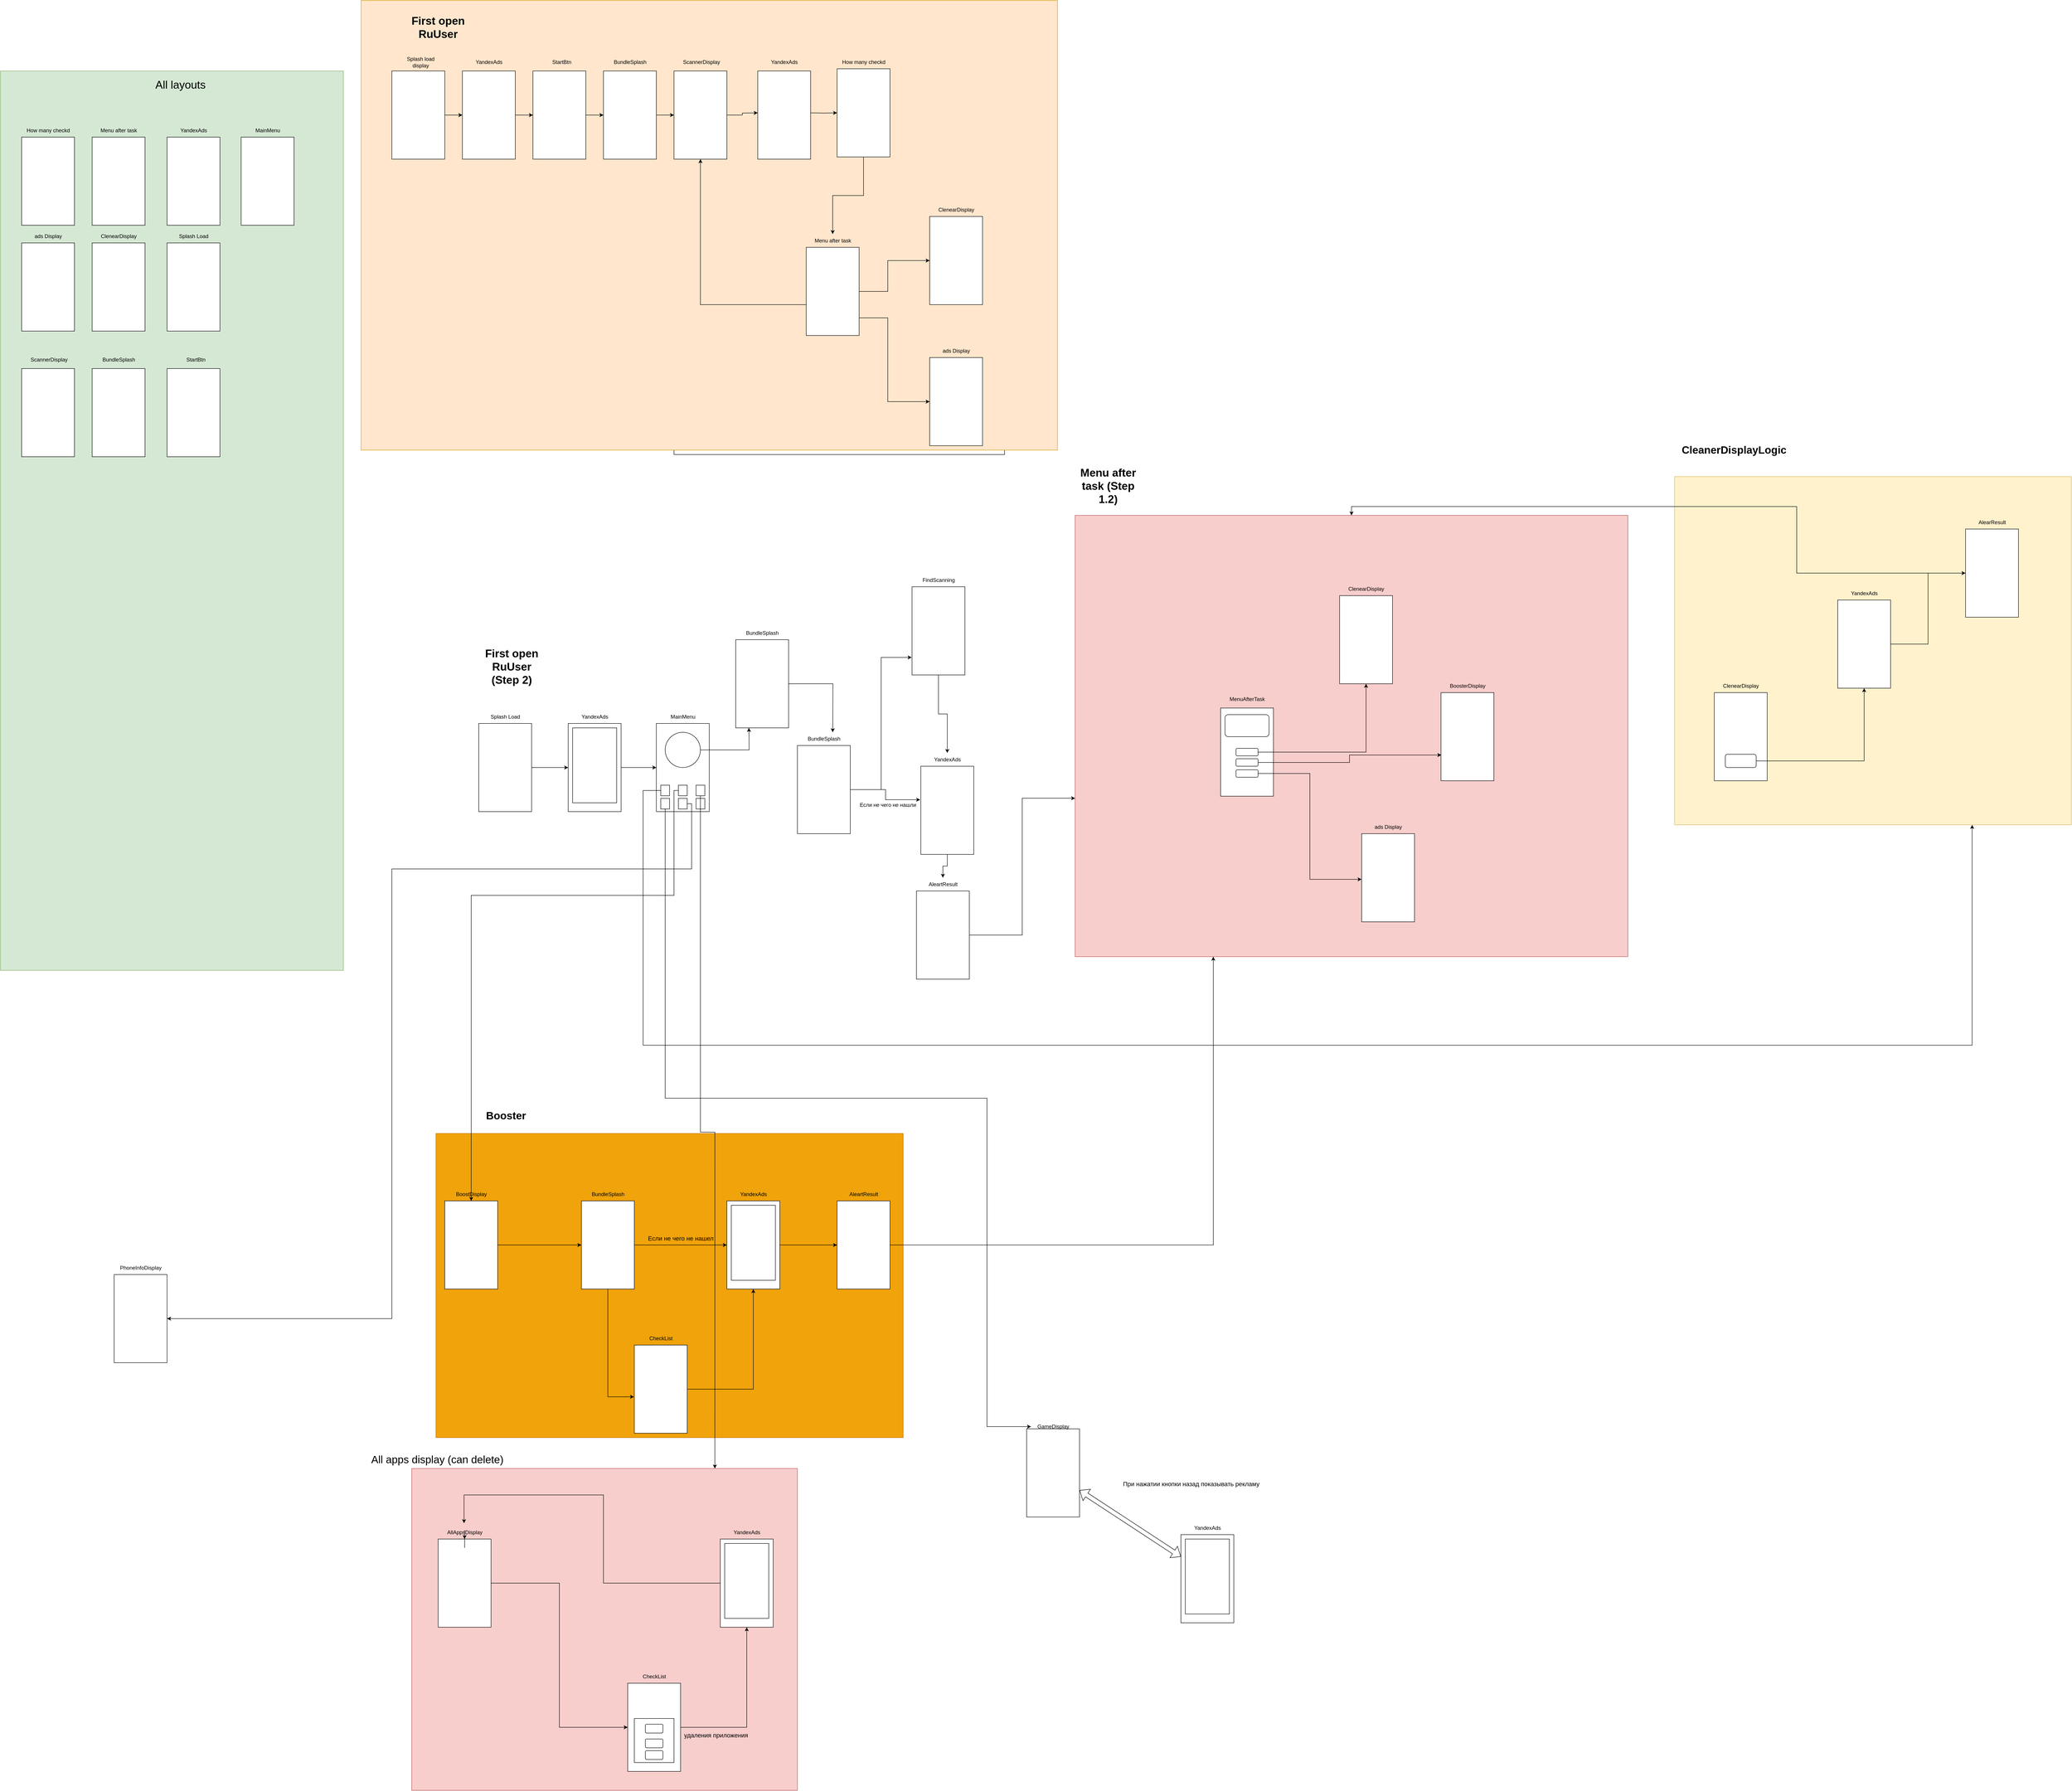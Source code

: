 <mxfile version="20.8.23" type="github">
  <diagram name="Страница 1" id="ppvrTBi7nB31yAV7Xdsy">
    <mxGraphModel dx="5567" dy="6350" grid="1" gridSize="10" guides="1" tooltips="1" connect="1" arrows="1" fold="1" page="1" pageScale="1" pageWidth="827" pageHeight="1169" math="0" shadow="0">
      <root>
        <mxCell id="0" />
        <mxCell id="1" parent="0" />
        <mxCell id="44PgrtZbHE7eXeQa4HWt-202" value="" style="rounded=0;whiteSpace=wrap;html=1;fontSize=14;fillColor=#f0a30a;fontColor=#000000;strokeColor=#BD7000;" vertex="1" parent="1">
          <mxGeometry x="180" y="2570" width="1060" height="690" as="geometry" />
        </mxCell>
        <mxCell id="44PgrtZbHE7eXeQa4HWt-184" value="" style="rounded=0;whiteSpace=wrap;html=1;fontSize=14;fillColor=#f8cecc;strokeColor=#b85450;" vertex="1" parent="1">
          <mxGeometry x="125" y="3330" width="875" height="730" as="geometry" />
        </mxCell>
        <mxCell id="44PgrtZbHE7eXeQa4HWt-114" value="" style="rounded=0;whiteSpace=wrap;html=1;fillColor=#fff2cc;strokeColor=#d6b656;" vertex="1" parent="1">
          <mxGeometry x="2990" y="1080" width="900" height="790" as="geometry" />
        </mxCell>
        <mxCell id="44PgrtZbHE7eXeQa4HWt-50" value="" style="rounded=0;whiteSpace=wrap;html=1;" vertex="1" parent="1">
          <mxGeometry x="720" y="60" width="750" height="970" as="geometry" />
        </mxCell>
        <mxCell id="3ObILZdkVydpHkh8qObJ-109" value="" style="rounded=0;whiteSpace=wrap;html=1;fontSize=25;fillColor=#d5e8d4;strokeColor=#82b366;" parent="1" vertex="1">
          <mxGeometry x="-808" y="160" width="778" height="2040" as="geometry" />
        </mxCell>
        <mxCell id="3ObILZdkVydpHkh8qObJ-108" value="" style="rounded=0;whiteSpace=wrap;html=1;fontSize=25;fillColor=#ffe6cc;strokeColor=#d79b00;" parent="1" vertex="1">
          <mxGeometry x="10" width="1580" height="1020" as="geometry" />
        </mxCell>
        <mxCell id="3ObILZdkVydpHkh8qObJ-1" value="&lt;b&gt;&lt;font style=&quot;font-size: 25px;&quot;&gt;First open RuUser&lt;br&gt;&lt;/font&gt;&lt;/b&gt;" style="text;html=1;strokeColor=none;fillColor=none;align=center;verticalAlign=middle;whiteSpace=wrap;rounded=0;" parent="1" vertex="1">
          <mxGeometry x="110" y="30" width="150" height="60" as="geometry" />
        </mxCell>
        <mxCell id="3ObILZdkVydpHkh8qObJ-29" style="edgeStyle=orthogonalEdgeStyle;rounded=0;orthogonalLoop=1;jettySize=auto;html=1;entryX=0;entryY=0.5;entryDx=0;entryDy=0;" parent="1" source="3ObILZdkVydpHkh8qObJ-5" target="3ObILZdkVydpHkh8qObJ-6" edge="1">
          <mxGeometry relative="1" as="geometry" />
        </mxCell>
        <mxCell id="3ObILZdkVydpHkh8qObJ-5" value="" style="rounded=0;whiteSpace=wrap;html=1;" parent="1" vertex="1">
          <mxGeometry x="80" y="160" width="120" height="200" as="geometry" />
        </mxCell>
        <mxCell id="3ObILZdkVydpHkh8qObJ-30" style="edgeStyle=orthogonalEdgeStyle;rounded=0;orthogonalLoop=1;jettySize=auto;html=1;entryX=0;entryY=0.5;entryDx=0;entryDy=0;" parent="1" source="3ObILZdkVydpHkh8qObJ-6" target="3ObILZdkVydpHkh8qObJ-7" edge="1">
          <mxGeometry relative="1" as="geometry" />
        </mxCell>
        <mxCell id="3ObILZdkVydpHkh8qObJ-31" style="edgeStyle=orthogonalEdgeStyle;rounded=0;orthogonalLoop=1;jettySize=auto;html=1;entryX=0;entryY=0.5;entryDx=0;entryDy=0;" parent="1" source="3ObILZdkVydpHkh8qObJ-7" target="3ObILZdkVydpHkh8qObJ-8" edge="1">
          <mxGeometry relative="1" as="geometry" />
        </mxCell>
        <mxCell id="3ObILZdkVydpHkh8qObJ-32" style="edgeStyle=orthogonalEdgeStyle;rounded=0;orthogonalLoop=1;jettySize=auto;html=1;entryX=0;entryY=0.5;entryDx=0;entryDy=0;" parent="1" source="3ObILZdkVydpHkh8qObJ-8" target="3ObILZdkVydpHkh8qObJ-9" edge="1">
          <mxGeometry relative="1" as="geometry" />
        </mxCell>
        <mxCell id="3ObILZdkVydpHkh8qObJ-48" style="edgeStyle=orthogonalEdgeStyle;rounded=0;orthogonalLoop=1;jettySize=auto;html=1;entryX=0;entryY=0.5;entryDx=0;entryDy=0;" parent="1" source="3ObILZdkVydpHkh8qObJ-9" edge="1">
          <mxGeometry relative="1" as="geometry">
            <mxPoint x="910.0" y="255" as="targetPoint" />
          </mxGeometry>
        </mxCell>
        <mxCell id="3ObILZdkVydpHkh8qObJ-13" value="&lt;div&gt;Splash load&lt;/div&gt;&lt;div&gt;display&lt;br&gt;&lt;/div&gt;" style="text;html=1;align=center;verticalAlign=middle;resizable=0;points=[];autosize=1;strokeColor=none;fillColor=none;" parent="1" vertex="1">
          <mxGeometry x="100" y="120" width="90" height="40" as="geometry" />
        </mxCell>
        <mxCell id="3ObILZdkVydpHkh8qObJ-38" style="edgeStyle=orthogonalEdgeStyle;rounded=0;orthogonalLoop=1;jettySize=auto;html=1;" parent="1" source="3ObILZdkVydpHkh8qObJ-18" target="3ObILZdkVydpHkh8qObJ-21" edge="1">
          <mxGeometry relative="1" as="geometry">
            <mxPoint x="1060" y="360" as="targetPoint" />
          </mxGeometry>
        </mxCell>
        <mxCell id="3ObILZdkVydpHkh8qObJ-44" style="edgeStyle=orthogonalEdgeStyle;rounded=0;orthogonalLoop=1;jettySize=auto;html=1;entryX=0;entryY=0.5;entryDx=0;entryDy=0;" parent="1" source="3ObILZdkVydpHkh8qObJ-22" target="3ObILZdkVydpHkh8qObJ-25" edge="1">
          <mxGeometry relative="1" as="geometry" />
        </mxCell>
        <mxCell id="3ObILZdkVydpHkh8qObJ-22" value="" style="rounded=1;whiteSpace=wrap;html=1;arcSize=22;" parent="1" vertex="1">
          <mxGeometry x="1050" y="650" width="60" height="20" as="geometry" />
        </mxCell>
        <mxCell id="3ObILZdkVydpHkh8qObJ-43" style="edgeStyle=orthogonalEdgeStyle;rounded=0;orthogonalLoop=1;jettySize=auto;html=1;entryX=0.5;entryY=1;entryDx=0;entryDy=0;" parent="1" source="3ObILZdkVydpHkh8qObJ-23" target="3ObILZdkVydpHkh8qObJ-9" edge="1">
          <mxGeometry relative="1" as="geometry">
            <mxPoint x="750.0" y="530" as="targetPoint" />
          </mxGeometry>
        </mxCell>
        <mxCell id="3ObILZdkVydpHkh8qObJ-23" value="" style="rounded=1;whiteSpace=wrap;html=1;arcSize=22;" parent="1" vertex="1">
          <mxGeometry x="1050" y="680" width="60" height="20" as="geometry" />
        </mxCell>
        <mxCell id="3ObILZdkVydpHkh8qObJ-41" style="edgeStyle=orthogonalEdgeStyle;rounded=0;orthogonalLoop=1;jettySize=auto;html=1;entryX=0;entryY=0.5;entryDx=0;entryDy=0;" parent="1" source="3ObILZdkVydpHkh8qObJ-24" target="3ObILZdkVydpHkh8qObJ-27" edge="1">
          <mxGeometry relative="1" as="geometry" />
        </mxCell>
        <mxCell id="3ObILZdkVydpHkh8qObJ-24" value="" style="rounded=1;whiteSpace=wrap;html=1;arcSize=22;" parent="1" vertex="1">
          <mxGeometry x="1050" y="710" width="60" height="20" as="geometry" />
        </mxCell>
        <mxCell id="3ObILZdkVydpHkh8qObJ-45" value="" style="group" parent="1" vertex="1" connectable="0">
          <mxGeometry x="1090" y="125" width="120" height="230" as="geometry" />
        </mxCell>
        <mxCell id="3ObILZdkVydpHkh8qObJ-18" value="" style="rounded=0;whiteSpace=wrap;html=1;" parent="3ObILZdkVydpHkh8qObJ-45" vertex="1">
          <mxGeometry y="30" width="120" height="200" as="geometry" />
        </mxCell>
        <mxCell id="3ObILZdkVydpHkh8qObJ-19" value="How many checkd" style="text;html=1;align=center;verticalAlign=middle;resizable=0;points=[];autosize=1;strokeColor=none;fillColor=none;" parent="3ObILZdkVydpHkh8qObJ-45" vertex="1">
          <mxGeometry width="120" height="30" as="geometry" />
        </mxCell>
        <mxCell id="3ObILZdkVydpHkh8qObJ-49" style="edgeStyle=orthogonalEdgeStyle;rounded=0;orthogonalLoop=1;jettySize=auto;html=1;entryX=0;entryY=0.5;entryDx=0;entryDy=0;" parent="1" target="3ObILZdkVydpHkh8qObJ-18" edge="1">
          <mxGeometry relative="1" as="geometry">
            <mxPoint x="1030.0" y="255" as="sourcePoint" />
          </mxGeometry>
        </mxCell>
        <mxCell id="3ObILZdkVydpHkh8qObJ-50" value="&lt;b&gt;&lt;font style=&quot;font-size: 25px;&quot;&gt;First open RuUser (Step 2)&lt;br&gt;&lt;/font&gt;&lt;/b&gt;" style="text;html=1;strokeColor=none;fillColor=none;align=center;verticalAlign=middle;whiteSpace=wrap;rounded=0;" parent="1" vertex="1">
          <mxGeometry x="277" y="1480" width="150" height="60" as="geometry" />
        </mxCell>
        <mxCell id="3ObILZdkVydpHkh8qObJ-55" value="" style="group" parent="1" vertex="1" connectable="0">
          <mxGeometry x="1300" y="780" width="120" height="230" as="geometry" />
        </mxCell>
        <mxCell id="3ObILZdkVydpHkh8qObJ-27" value="" style="rounded=0;whiteSpace=wrap;html=1;" parent="3ObILZdkVydpHkh8qObJ-55" vertex="1">
          <mxGeometry y="30" width="120" height="200" as="geometry" />
        </mxCell>
        <mxCell id="3ObILZdkVydpHkh8qObJ-28" value="ads Display" style="text;html=1;align=center;verticalAlign=middle;resizable=0;points=[];autosize=1;strokeColor=none;fillColor=none;" parent="3ObILZdkVydpHkh8qObJ-55" vertex="1">
          <mxGeometry x="15" width="90" height="30" as="geometry" />
        </mxCell>
        <mxCell id="3ObILZdkVydpHkh8qObJ-56" value="" style="group" parent="1" vertex="1" connectable="0">
          <mxGeometry x="277" y="1610" width="120" height="230" as="geometry" />
        </mxCell>
        <mxCell id="3ObILZdkVydpHkh8qObJ-57" value="" style="rounded=0;whiteSpace=wrap;html=1;" parent="3ObILZdkVydpHkh8qObJ-56" vertex="1">
          <mxGeometry y="30" width="120" height="200" as="geometry" />
        </mxCell>
        <mxCell id="3ObILZdkVydpHkh8qObJ-58" value="Splash Load" style="text;html=1;align=center;verticalAlign=middle;resizable=0;points=[];autosize=1;strokeColor=none;fillColor=none;" parent="3ObILZdkVydpHkh8qObJ-56" vertex="1">
          <mxGeometry x="15" width="90" height="30" as="geometry" />
        </mxCell>
        <mxCell id="3ObILZdkVydpHkh8qObJ-61" value="" style="group" parent="1" vertex="1" connectable="0">
          <mxGeometry x="480" y="1610" width="120" height="230" as="geometry" />
        </mxCell>
        <mxCell id="3ObILZdkVydpHkh8qObJ-62" value="" style="rounded=0;whiteSpace=wrap;html=1;" parent="3ObILZdkVydpHkh8qObJ-61" vertex="1">
          <mxGeometry y="30" width="120" height="200" as="geometry" />
        </mxCell>
        <mxCell id="3ObILZdkVydpHkh8qObJ-63" value="YandexAds" style="text;html=1;align=center;verticalAlign=middle;resizable=0;points=[];autosize=1;strokeColor=none;fillColor=none;" parent="3ObILZdkVydpHkh8qObJ-61" vertex="1">
          <mxGeometry x="20" width="80" height="30" as="geometry" />
        </mxCell>
        <mxCell id="44PgrtZbHE7eXeQa4HWt-20" value="" style="rounded=0;whiteSpace=wrap;html=1;" vertex="1" parent="3ObILZdkVydpHkh8qObJ-61">
          <mxGeometry x="10" y="40" width="100" height="170" as="geometry" />
        </mxCell>
        <mxCell id="3ObILZdkVydpHkh8qObJ-66" value="" style="group" parent="1" vertex="1" connectable="0">
          <mxGeometry x="-430" y="520" width="120" height="230" as="geometry" />
        </mxCell>
        <mxCell id="3ObILZdkVydpHkh8qObJ-67" value="" style="rounded=0;whiteSpace=wrap;html=1;" parent="3ObILZdkVydpHkh8qObJ-66" vertex="1">
          <mxGeometry y="30" width="120" height="200" as="geometry" />
        </mxCell>
        <mxCell id="3ObILZdkVydpHkh8qObJ-68" value="Splash Load" style="text;html=1;align=center;verticalAlign=middle;resizable=0;points=[];autosize=1;strokeColor=none;fillColor=none;" parent="3ObILZdkVydpHkh8qObJ-66" vertex="1">
          <mxGeometry x="15" width="90" height="30" as="geometry" />
        </mxCell>
        <mxCell id="3ObILZdkVydpHkh8qObJ-69" value="" style="group" parent="1" vertex="1" connectable="0">
          <mxGeometry x="-430" y="280" width="120" height="230" as="geometry" />
        </mxCell>
        <mxCell id="3ObILZdkVydpHkh8qObJ-70" value="" style="rounded=0;whiteSpace=wrap;html=1;" parent="3ObILZdkVydpHkh8qObJ-69" vertex="1">
          <mxGeometry y="30" width="120" height="200" as="geometry" />
        </mxCell>
        <mxCell id="3ObILZdkVydpHkh8qObJ-71" value="YandexAds" style="text;html=1;align=center;verticalAlign=middle;resizable=0;points=[];autosize=1;strokeColor=none;fillColor=none;" parent="3ObILZdkVydpHkh8qObJ-69" vertex="1">
          <mxGeometry x="20" width="80" height="30" as="geometry" />
        </mxCell>
        <mxCell id="3ObILZdkVydpHkh8qObJ-73" value="" style="group" parent="1" vertex="1" connectable="0">
          <mxGeometry x="400" y="125" width="120" height="235" as="geometry" />
        </mxCell>
        <mxCell id="3ObILZdkVydpHkh8qObJ-7" value="" style="rounded=0;whiteSpace=wrap;html=1;" parent="3ObILZdkVydpHkh8qObJ-73" vertex="1">
          <mxGeometry y="35" width="120" height="200" as="geometry" />
        </mxCell>
        <mxCell id="3ObILZdkVydpHkh8qObJ-15" value="StartBtn" style="text;html=1;align=center;verticalAlign=middle;resizable=0;points=[];autosize=1;strokeColor=none;fillColor=none;" parent="3ObILZdkVydpHkh8qObJ-73" vertex="1">
          <mxGeometry x="30" width="70" height="30" as="geometry" />
        </mxCell>
        <mxCell id="3ObILZdkVydpHkh8qObJ-74" value="" style="group" parent="1" vertex="1" connectable="0">
          <mxGeometry x="-430" y="800" width="120" height="235" as="geometry" />
        </mxCell>
        <mxCell id="3ObILZdkVydpHkh8qObJ-75" value="" style="rounded=0;whiteSpace=wrap;html=1;" parent="3ObILZdkVydpHkh8qObJ-74" vertex="1">
          <mxGeometry y="35" width="120" height="200" as="geometry" />
        </mxCell>
        <mxCell id="3ObILZdkVydpHkh8qObJ-76" value="StartBtn" style="text;html=1;align=center;verticalAlign=middle;resizable=0;points=[];autosize=1;strokeColor=none;fillColor=none;" parent="3ObILZdkVydpHkh8qObJ-74" vertex="1">
          <mxGeometry x="30" width="70" height="30" as="geometry" />
        </mxCell>
        <mxCell id="3ObILZdkVydpHkh8qObJ-77" value="" style="group" parent="1" vertex="1" connectable="0">
          <mxGeometry x="560" y="125" width="120" height="235" as="geometry" />
        </mxCell>
        <mxCell id="3ObILZdkVydpHkh8qObJ-8" value="" style="rounded=0;whiteSpace=wrap;html=1;" parent="3ObILZdkVydpHkh8qObJ-77" vertex="1">
          <mxGeometry y="35" width="120" height="200" as="geometry" />
        </mxCell>
        <mxCell id="3ObILZdkVydpHkh8qObJ-16" value="BundleSplash" style="text;html=1;align=center;verticalAlign=middle;resizable=0;points=[];autosize=1;strokeColor=none;fillColor=none;" parent="3ObILZdkVydpHkh8qObJ-77" vertex="1">
          <mxGeometry x="10" width="100" height="30" as="geometry" />
        </mxCell>
        <mxCell id="3ObILZdkVydpHkh8qObJ-78" value="" style="group" parent="1" vertex="1" connectable="0">
          <mxGeometry x="-600" y="800" width="120" height="235" as="geometry" />
        </mxCell>
        <mxCell id="3ObILZdkVydpHkh8qObJ-79" value="" style="rounded=0;whiteSpace=wrap;html=1;" parent="3ObILZdkVydpHkh8qObJ-78" vertex="1">
          <mxGeometry y="35" width="120" height="200" as="geometry" />
        </mxCell>
        <mxCell id="3ObILZdkVydpHkh8qObJ-80" value="BundleSplash" style="text;html=1;align=center;verticalAlign=middle;resizable=0;points=[];autosize=1;strokeColor=none;fillColor=none;" parent="3ObILZdkVydpHkh8qObJ-78" vertex="1">
          <mxGeometry x="10" width="100" height="30" as="geometry" />
        </mxCell>
        <mxCell id="3ObILZdkVydpHkh8qObJ-81" value="" style="group" parent="1" vertex="1" connectable="0">
          <mxGeometry x="720" y="125" width="120" height="235" as="geometry" />
        </mxCell>
        <mxCell id="3ObILZdkVydpHkh8qObJ-9" value="" style="rounded=0;whiteSpace=wrap;html=1;" parent="3ObILZdkVydpHkh8qObJ-81" vertex="1">
          <mxGeometry y="35" width="120" height="200" as="geometry" />
        </mxCell>
        <mxCell id="3ObILZdkVydpHkh8qObJ-17" value="ScannerDisplay" style="text;html=1;align=center;verticalAlign=middle;resizable=0;points=[];autosize=1;strokeColor=none;fillColor=none;" parent="3ObILZdkVydpHkh8qObJ-81" vertex="1">
          <mxGeometry x="7" width="110" height="30" as="geometry" />
        </mxCell>
        <mxCell id="3ObILZdkVydpHkh8qObJ-82" value="" style="group" parent="1" vertex="1" connectable="0">
          <mxGeometry x="-760" y="800" width="120" height="235" as="geometry" />
        </mxCell>
        <mxCell id="3ObILZdkVydpHkh8qObJ-83" value="" style="rounded=0;whiteSpace=wrap;html=1;" parent="3ObILZdkVydpHkh8qObJ-82" vertex="1">
          <mxGeometry y="35" width="120" height="200" as="geometry" />
        </mxCell>
        <mxCell id="3ObILZdkVydpHkh8qObJ-84" value="ScannerDisplay" style="text;html=1;align=center;verticalAlign=middle;resizable=0;points=[];autosize=1;strokeColor=none;fillColor=none;" parent="3ObILZdkVydpHkh8qObJ-82" vertex="1">
          <mxGeometry x="7" width="110" height="30" as="geometry" />
        </mxCell>
        <mxCell id="3ObILZdkVydpHkh8qObJ-85" value="All layouts" style="text;html=1;align=center;verticalAlign=middle;resizable=0;points=[];autosize=1;strokeColor=none;fillColor=none;fontSize=25;" parent="1" vertex="1">
          <mxGeometry x="-470" y="170" width="140" height="40" as="geometry" />
        </mxCell>
        <mxCell id="3ObILZdkVydpHkh8qObJ-86" value="" style="group" parent="1" vertex="1" connectable="0">
          <mxGeometry x="240" y="125" width="120" height="235" as="geometry" />
        </mxCell>
        <mxCell id="3ObILZdkVydpHkh8qObJ-6" value="" style="rounded=0;whiteSpace=wrap;html=1;" parent="3ObILZdkVydpHkh8qObJ-86" vertex="1">
          <mxGeometry y="35" width="120" height="200" as="geometry" />
        </mxCell>
        <mxCell id="3ObILZdkVydpHkh8qObJ-14" value="YandexAds" style="text;html=1;align=center;verticalAlign=middle;resizable=0;points=[];autosize=1;strokeColor=none;fillColor=none;" parent="3ObILZdkVydpHkh8qObJ-86" vertex="1">
          <mxGeometry x="20" width="80" height="30" as="geometry" />
        </mxCell>
        <mxCell id="3ObILZdkVydpHkh8qObJ-87" value="" style="group" parent="1" vertex="1" connectable="0">
          <mxGeometry x="910" y="125" width="120" height="235" as="geometry" />
        </mxCell>
        <mxCell id="3ObILZdkVydpHkh8qObJ-88" value="" style="rounded=0;whiteSpace=wrap;html=1;" parent="3ObILZdkVydpHkh8qObJ-87" vertex="1">
          <mxGeometry y="35" width="120" height="200" as="geometry" />
        </mxCell>
        <mxCell id="3ObILZdkVydpHkh8qObJ-89" value="YandexAds" style="text;html=1;align=center;verticalAlign=middle;resizable=0;points=[];autosize=1;strokeColor=none;fillColor=none;" parent="3ObILZdkVydpHkh8qObJ-87" vertex="1">
          <mxGeometry x="20" width="80" height="30" as="geometry" />
        </mxCell>
        <mxCell id="3ObILZdkVydpHkh8qObJ-90" value="" style="group" parent="1" vertex="1" connectable="0">
          <mxGeometry x="-760" y="280" width="120" height="230" as="geometry" />
        </mxCell>
        <mxCell id="3ObILZdkVydpHkh8qObJ-91" value="" style="rounded=0;whiteSpace=wrap;html=1;" parent="3ObILZdkVydpHkh8qObJ-90" vertex="1">
          <mxGeometry y="30" width="120" height="200" as="geometry" />
        </mxCell>
        <mxCell id="3ObILZdkVydpHkh8qObJ-92" value="How many checkd" style="text;html=1;align=center;verticalAlign=middle;resizable=0;points=[];autosize=1;strokeColor=none;fillColor=none;" parent="3ObILZdkVydpHkh8qObJ-90" vertex="1">
          <mxGeometry width="120" height="30" as="geometry" />
        </mxCell>
        <mxCell id="3ObILZdkVydpHkh8qObJ-93" value="" style="group" parent="1" vertex="1" connectable="0">
          <mxGeometry x="1020" y="530" width="120" height="230" as="geometry" />
        </mxCell>
        <mxCell id="3ObILZdkVydpHkh8qObJ-20" value="" style="rounded=0;whiteSpace=wrap;html=1;" parent="3ObILZdkVydpHkh8qObJ-93" vertex="1">
          <mxGeometry y="30" width="120" height="200" as="geometry" />
        </mxCell>
        <mxCell id="3ObILZdkVydpHkh8qObJ-21" value="Menu after task" style="text;html=1;align=center;verticalAlign=middle;resizable=0;points=[];autosize=1;strokeColor=none;fillColor=none;" parent="3ObILZdkVydpHkh8qObJ-93" vertex="1">
          <mxGeometry x="5" width="110" height="30" as="geometry" />
        </mxCell>
        <mxCell id="3ObILZdkVydpHkh8qObJ-94" value="" style="group" parent="1" vertex="1" connectable="0">
          <mxGeometry x="-430" y="120" width="120" height="230" as="geometry" />
        </mxCell>
        <mxCell id="3ObILZdkVydpHkh8qObJ-107" value="" style="group" parent="3ObILZdkVydpHkh8qObJ-94" vertex="1" connectable="0">
          <mxGeometry x="-170" y="160" width="120" height="230" as="geometry" />
        </mxCell>
        <mxCell id="3ObILZdkVydpHkh8qObJ-95" value="" style="rounded=0;whiteSpace=wrap;html=1;" parent="3ObILZdkVydpHkh8qObJ-107" vertex="1">
          <mxGeometry y="30" width="120" height="200" as="geometry" />
        </mxCell>
        <mxCell id="3ObILZdkVydpHkh8qObJ-96" value="Menu after task" style="text;html=1;align=center;verticalAlign=middle;resizable=0;points=[];autosize=1;strokeColor=none;fillColor=none;" parent="3ObILZdkVydpHkh8qObJ-107" vertex="1">
          <mxGeometry x="5" width="110" height="30" as="geometry" />
        </mxCell>
        <mxCell id="3ObILZdkVydpHkh8qObJ-97" value="" style="group" parent="1" vertex="1" connectable="0">
          <mxGeometry x="1300" y="460" width="120" height="230" as="geometry" />
        </mxCell>
        <mxCell id="3ObILZdkVydpHkh8qObJ-25" value="" style="rounded=0;whiteSpace=wrap;html=1;" parent="3ObILZdkVydpHkh8qObJ-97" vertex="1">
          <mxGeometry y="30" width="120" height="200" as="geometry" />
        </mxCell>
        <mxCell id="3ObILZdkVydpHkh8qObJ-26" value="ClenearDisplay" style="text;html=1;align=center;verticalAlign=middle;resizable=0;points=[];autosize=1;strokeColor=none;fillColor=none;" parent="3ObILZdkVydpHkh8qObJ-97" vertex="1">
          <mxGeometry x="10" width="100" height="30" as="geometry" />
        </mxCell>
        <mxCell id="3ObILZdkVydpHkh8qObJ-98" value="" style="group" parent="1" vertex="1" connectable="0">
          <mxGeometry x="-600" y="520" width="120" height="230" as="geometry" />
        </mxCell>
        <mxCell id="3ObILZdkVydpHkh8qObJ-99" value="" style="rounded=0;whiteSpace=wrap;html=1;" parent="3ObILZdkVydpHkh8qObJ-98" vertex="1">
          <mxGeometry y="30" width="120" height="200" as="geometry" />
        </mxCell>
        <mxCell id="3ObILZdkVydpHkh8qObJ-100" value="ClenearDisplay" style="text;html=1;align=center;verticalAlign=middle;resizable=0;points=[];autosize=1;strokeColor=none;fillColor=none;" parent="3ObILZdkVydpHkh8qObJ-98" vertex="1">
          <mxGeometry x="10" width="100" height="30" as="geometry" />
        </mxCell>
        <mxCell id="3ObILZdkVydpHkh8qObJ-106" value="" style="group" parent="1" vertex="1" connectable="0">
          <mxGeometry x="-760" y="520" width="120" height="230" as="geometry" />
        </mxCell>
        <mxCell id="3ObILZdkVydpHkh8qObJ-102" value="" style="rounded=0;whiteSpace=wrap;html=1;" parent="3ObILZdkVydpHkh8qObJ-106" vertex="1">
          <mxGeometry y="30" width="120" height="200" as="geometry" />
        </mxCell>
        <mxCell id="3ObILZdkVydpHkh8qObJ-103" value="ads Display" style="text;html=1;align=center;verticalAlign=middle;resizable=0;points=[];autosize=1;strokeColor=none;fillColor=none;" parent="3ObILZdkVydpHkh8qObJ-106" vertex="1">
          <mxGeometry x="15" width="90" height="30" as="geometry" />
        </mxCell>
        <mxCell id="3ObILZdkVydpHkh8qObJ-111" value="" style="group" parent="1" vertex="1" connectable="0">
          <mxGeometry x="-262" y="280" width="120" height="230" as="geometry" />
        </mxCell>
        <mxCell id="3ObILZdkVydpHkh8qObJ-112" value="" style="rounded=0;whiteSpace=wrap;html=1;" parent="3ObILZdkVydpHkh8qObJ-111" vertex="1">
          <mxGeometry y="30" width="120" height="200" as="geometry" />
        </mxCell>
        <mxCell id="3ObILZdkVydpHkh8qObJ-113" value="&lt;div&gt;MainMenu&lt;/div&gt;" style="text;html=1;align=center;verticalAlign=middle;resizable=0;points=[];autosize=1;strokeColor=none;fillColor=none;" parent="3ObILZdkVydpHkh8qObJ-111" vertex="1">
          <mxGeometry x="20" width="80" height="30" as="geometry" />
        </mxCell>
        <mxCell id="44PgrtZbHE7eXeQa4HWt-4" value="" style="group" vertex="1" connectable="0" parent="1">
          <mxGeometry x="680" y="1610" width="120" height="254" as="geometry" />
        </mxCell>
        <mxCell id="44PgrtZbHE7eXeQa4HWt-5" value="" style="rounded=0;whiteSpace=wrap;html=1;" vertex="1" parent="44PgrtZbHE7eXeQa4HWt-4">
          <mxGeometry y="30" width="120" height="200" as="geometry" />
        </mxCell>
        <mxCell id="44PgrtZbHE7eXeQa4HWt-6" value="&lt;div&gt;MainMenu&lt;/div&gt;" style="text;html=1;align=center;verticalAlign=middle;resizable=0;points=[];autosize=1;strokeColor=none;fillColor=none;" vertex="1" parent="44PgrtZbHE7eXeQa4HWt-4">
          <mxGeometry x="20" width="80" height="30" as="geometry" />
        </mxCell>
        <mxCell id="44PgrtZbHE7eXeQa4HWt-10" value="" style="rounded=0;whiteSpace=wrap;html=1;" vertex="1" parent="44PgrtZbHE7eXeQa4HWt-4">
          <mxGeometry x="10" y="170" width="20" height="24" as="geometry" />
        </mxCell>
        <mxCell id="44PgrtZbHE7eXeQa4HWt-13" value="" style="rounded=0;whiteSpace=wrap;html=1;" vertex="1" parent="44PgrtZbHE7eXeQa4HWt-4">
          <mxGeometry x="50" y="170" width="20" height="24" as="geometry" />
        </mxCell>
        <mxCell id="44PgrtZbHE7eXeQa4HWt-14" value="" style="rounded=0;whiteSpace=wrap;html=1;" vertex="1" parent="44PgrtZbHE7eXeQa4HWt-4">
          <mxGeometry x="90" y="170" width="20" height="24" as="geometry" />
        </mxCell>
        <mxCell id="44PgrtZbHE7eXeQa4HWt-15" value="" style="rounded=0;whiteSpace=wrap;html=1;" vertex="1" parent="44PgrtZbHE7eXeQa4HWt-4">
          <mxGeometry x="90" y="200" width="20" height="24" as="geometry" />
        </mxCell>
        <mxCell id="44PgrtZbHE7eXeQa4HWt-16" value="" style="rounded=0;whiteSpace=wrap;html=1;" vertex="1" parent="44PgrtZbHE7eXeQa4HWt-4">
          <mxGeometry x="50" y="200" width="20" height="24" as="geometry" />
        </mxCell>
        <mxCell id="44PgrtZbHE7eXeQa4HWt-18" value="" style="rounded=0;whiteSpace=wrap;html=1;" vertex="1" parent="44PgrtZbHE7eXeQa4HWt-4">
          <mxGeometry x="10" y="200" width="20" height="24" as="geometry" />
        </mxCell>
        <mxCell id="44PgrtZbHE7eXeQa4HWt-19" value="" style="ellipse;whiteSpace=wrap;html=1;aspect=fixed;" vertex="1" parent="44PgrtZbHE7eXeQa4HWt-4">
          <mxGeometry x="20" y="50" width="80" height="80" as="geometry" />
        </mxCell>
        <mxCell id="44PgrtZbHE7eXeQa4HWt-8" style="edgeStyle=orthogonalEdgeStyle;rounded=0;orthogonalLoop=1;jettySize=auto;html=1;entryX=0;entryY=0.5;entryDx=0;entryDy=0;" edge="1" parent="1" source="3ObILZdkVydpHkh8qObJ-57" target="3ObILZdkVydpHkh8qObJ-62">
          <mxGeometry relative="1" as="geometry" />
        </mxCell>
        <mxCell id="44PgrtZbHE7eXeQa4HWt-9" style="edgeStyle=orthogonalEdgeStyle;rounded=0;orthogonalLoop=1;jettySize=auto;html=1;entryX=0;entryY=0.5;entryDx=0;entryDy=0;" edge="1" parent="1" source="3ObILZdkVydpHkh8qObJ-62" target="44PgrtZbHE7eXeQa4HWt-5">
          <mxGeometry relative="1" as="geometry" />
        </mxCell>
        <mxCell id="44PgrtZbHE7eXeQa4HWt-22" style="edgeStyle=orthogonalEdgeStyle;rounded=0;orthogonalLoop=1;jettySize=auto;html=1;" edge="1" parent="1" source="44PgrtZbHE7eXeQa4HWt-19">
          <mxGeometry relative="1" as="geometry">
            <mxPoint x="890" y="1650.0" as="targetPoint" />
          </mxGeometry>
        </mxCell>
        <mxCell id="44PgrtZbHE7eXeQa4HWt-23" value="" style="group" vertex="1" connectable="0" parent="1">
          <mxGeometry x="860" y="1420" width="120" height="230" as="geometry" />
        </mxCell>
        <mxCell id="44PgrtZbHE7eXeQa4HWt-26" value="" style="group" vertex="1" connectable="0" parent="44PgrtZbHE7eXeQa4HWt-23">
          <mxGeometry width="120" height="230" as="geometry" />
        </mxCell>
        <mxCell id="44PgrtZbHE7eXeQa4HWt-24" value="" style="rounded=0;whiteSpace=wrap;html=1;" vertex="1" parent="44PgrtZbHE7eXeQa4HWt-26">
          <mxGeometry y="30" width="120" height="200" as="geometry" />
        </mxCell>
        <mxCell id="44PgrtZbHE7eXeQa4HWt-83" style="edgeStyle=orthogonalEdgeStyle;rounded=0;orthogonalLoop=1;jettySize=auto;html=1;" edge="1" parent="44PgrtZbHE7eXeQa4HWt-26" source="44PgrtZbHE7eXeQa4HWt-25" target="44PgrtZbHE7eXeQa4HWt-24">
          <mxGeometry relative="1" as="geometry">
            <Array as="points">
              <mxPoint x="70" y="40" />
              <mxPoint x="70" y="40" />
            </Array>
          </mxGeometry>
        </mxCell>
        <mxCell id="44PgrtZbHE7eXeQa4HWt-25" value="BundleSplash" style="text;html=1;align=center;verticalAlign=middle;resizable=0;points=[];autosize=1;strokeColor=none;fillColor=none;" vertex="1" parent="44PgrtZbHE7eXeQa4HWt-26">
          <mxGeometry x="10" width="100" height="30" as="geometry" />
        </mxCell>
        <mxCell id="44PgrtZbHE7eXeQa4HWt-28" style="edgeStyle=orthogonalEdgeStyle;rounded=0;orthogonalLoop=1;jettySize=auto;html=1;" edge="1" parent="1" source="44PgrtZbHE7eXeQa4HWt-24">
          <mxGeometry relative="1" as="geometry">
            <mxPoint x="1080.059" y="1660" as="targetPoint" />
          </mxGeometry>
        </mxCell>
        <mxCell id="44PgrtZbHE7eXeQa4HWt-29" value="" style="group" vertex="1" connectable="0" parent="1">
          <mxGeometry x="1000" y="1660" width="120" height="230" as="geometry" />
        </mxCell>
        <mxCell id="44PgrtZbHE7eXeQa4HWt-30" value="" style="group" vertex="1" connectable="0" parent="44PgrtZbHE7eXeQa4HWt-29">
          <mxGeometry width="120" height="230" as="geometry" />
        </mxCell>
        <mxCell id="44PgrtZbHE7eXeQa4HWt-31" value="" style="rounded=0;whiteSpace=wrap;html=1;" vertex="1" parent="44PgrtZbHE7eXeQa4HWt-30">
          <mxGeometry y="30" width="120" height="200" as="geometry" />
        </mxCell>
        <mxCell id="44PgrtZbHE7eXeQa4HWt-32" value="BundleSplash" style="text;html=1;align=center;verticalAlign=middle;resizable=0;points=[];autosize=1;strokeColor=none;fillColor=none;" vertex="1" parent="44PgrtZbHE7eXeQa4HWt-30">
          <mxGeometry x="10" width="100" height="30" as="geometry" />
        </mxCell>
        <mxCell id="44PgrtZbHE7eXeQa4HWt-33" value="Если не чего не нашли" style="text;html=1;align=center;verticalAlign=middle;resizable=0;points=[];autosize=1;strokeColor=none;fillColor=none;" vertex="1" parent="1">
          <mxGeometry x="1130" y="1810" width="150" height="30" as="geometry" />
        </mxCell>
        <mxCell id="44PgrtZbHE7eXeQa4HWt-34" value="" style="group" vertex="1" connectable="0" parent="1">
          <mxGeometry x="1260" y="1300" width="120" height="230" as="geometry" />
        </mxCell>
        <mxCell id="44PgrtZbHE7eXeQa4HWt-35" value="" style="group" vertex="1" connectable="0" parent="44PgrtZbHE7eXeQa4HWt-34">
          <mxGeometry width="120" height="230" as="geometry" />
        </mxCell>
        <mxCell id="44PgrtZbHE7eXeQa4HWt-36" value="" style="rounded=0;whiteSpace=wrap;html=1;" vertex="1" parent="44PgrtZbHE7eXeQa4HWt-35">
          <mxGeometry y="30" width="120" height="200" as="geometry" />
        </mxCell>
        <mxCell id="44PgrtZbHE7eXeQa4HWt-37" value="FindScanning" style="text;html=1;align=center;verticalAlign=middle;resizable=0;points=[];autosize=1;strokeColor=none;fillColor=none;" vertex="1" parent="44PgrtZbHE7eXeQa4HWt-35">
          <mxGeometry x="10" width="100" height="30" as="geometry" />
        </mxCell>
        <mxCell id="44PgrtZbHE7eXeQa4HWt-39" value="" style="group" vertex="1" connectable="0" parent="1">
          <mxGeometry x="1280" y="1707" width="120" height="230" as="geometry" />
        </mxCell>
        <mxCell id="44PgrtZbHE7eXeQa4HWt-40" value="" style="group" vertex="1" connectable="0" parent="44PgrtZbHE7eXeQa4HWt-39">
          <mxGeometry width="120" height="230" as="geometry" />
        </mxCell>
        <mxCell id="44PgrtZbHE7eXeQa4HWt-41" value="" style="rounded=0;whiteSpace=wrap;html=1;" vertex="1" parent="44PgrtZbHE7eXeQa4HWt-40">
          <mxGeometry y="30" width="120" height="200" as="geometry" />
        </mxCell>
        <mxCell id="44PgrtZbHE7eXeQa4HWt-42" value="YandexAds" style="text;html=1;align=center;verticalAlign=middle;resizable=0;points=[];autosize=1;strokeColor=none;fillColor=none;" vertex="1" parent="44PgrtZbHE7eXeQa4HWt-40">
          <mxGeometry x="20" width="80" height="30" as="geometry" />
        </mxCell>
        <mxCell id="44PgrtZbHE7eXeQa4HWt-43" value="" style="group" vertex="1" connectable="0" parent="1">
          <mxGeometry x="1270" y="1990" width="120" height="230" as="geometry" />
        </mxCell>
        <mxCell id="44PgrtZbHE7eXeQa4HWt-44" value="" style="group" vertex="1" connectable="0" parent="44PgrtZbHE7eXeQa4HWt-43">
          <mxGeometry width="120" height="230" as="geometry" />
        </mxCell>
        <mxCell id="44PgrtZbHE7eXeQa4HWt-45" value="" style="rounded=0;whiteSpace=wrap;html=1;" vertex="1" parent="44PgrtZbHE7eXeQa4HWt-44">
          <mxGeometry y="30" width="120" height="200" as="geometry" />
        </mxCell>
        <mxCell id="44PgrtZbHE7eXeQa4HWt-46" value="AleartResult" style="text;html=1;align=center;verticalAlign=middle;resizable=0;points=[];autosize=1;strokeColor=none;fillColor=none;" vertex="1" parent="44PgrtZbHE7eXeQa4HWt-44">
          <mxGeometry x="15" width="90" height="30" as="geometry" />
        </mxCell>
        <mxCell id="44PgrtZbHE7eXeQa4HWt-47" style="edgeStyle=orthogonalEdgeStyle;rounded=0;orthogonalLoop=1;jettySize=auto;html=1;entryX=-0.012;entryY=0.38;entryDx=0;entryDy=0;entryPerimeter=0;" edge="1" parent="1" source="44PgrtZbHE7eXeQa4HWt-31" target="44PgrtZbHE7eXeQa4HWt-41">
          <mxGeometry relative="1" as="geometry" />
        </mxCell>
        <mxCell id="44PgrtZbHE7eXeQa4HWt-48" style="edgeStyle=orthogonalEdgeStyle;rounded=0;orthogonalLoop=1;jettySize=auto;html=1;" edge="1" parent="1" source="44PgrtZbHE7eXeQa4HWt-41" target="44PgrtZbHE7eXeQa4HWt-46">
          <mxGeometry relative="1" as="geometry" />
        </mxCell>
        <mxCell id="44PgrtZbHE7eXeQa4HWt-66" value="" style="group" vertex="1" connectable="0" parent="1">
          <mxGeometry x="1654" y="1169" width="1230" height="1000" as="geometry" />
        </mxCell>
        <mxCell id="44PgrtZbHE7eXeQa4HWt-75" value="" style="rounded=0;whiteSpace=wrap;html=1;fillColor=#f8cecc;strokeColor=#b85450;" vertex="1" parent="44PgrtZbHE7eXeQa4HWt-66">
          <mxGeometry x="-24" y="-1" width="1254" height="1001" as="geometry" />
        </mxCell>
        <mxCell id="44PgrtZbHE7eXeQa4HWt-76" value="" style="group" vertex="1" connectable="0" parent="44PgrtZbHE7eXeQa4HWt-66">
          <mxGeometry x="306" y="401" width="130" height="235" as="geometry" />
        </mxCell>
        <mxCell id="44PgrtZbHE7eXeQa4HWt-77" value="" style="rounded=0;whiteSpace=wrap;html=1;" vertex="1" parent="44PgrtZbHE7eXeQa4HWt-76">
          <mxGeometry y="35" width="120" height="200" as="geometry" />
        </mxCell>
        <mxCell id="44PgrtZbHE7eXeQa4HWt-78" value="MenuAfterTask" style="text;html=1;align=center;verticalAlign=middle;resizable=0;points=[];autosize=1;strokeColor=none;fillColor=none;" vertex="1" parent="44PgrtZbHE7eXeQa4HWt-76">
          <mxGeometry x="10" width="100" height="30" as="geometry" />
        </mxCell>
        <mxCell id="44PgrtZbHE7eXeQa4HWt-86" value="" style="rounded=1;whiteSpace=wrap;html=1;" vertex="1" parent="44PgrtZbHE7eXeQa4HWt-76">
          <mxGeometry x="35" y="126.5" width="50" height="17" as="geometry" />
        </mxCell>
        <mxCell id="44PgrtZbHE7eXeQa4HWt-87" value="" style="rounded=1;whiteSpace=wrap;html=1;" vertex="1" parent="44PgrtZbHE7eXeQa4HWt-76">
          <mxGeometry x="35" y="150" width="50" height="17" as="geometry" />
        </mxCell>
        <mxCell id="44PgrtZbHE7eXeQa4HWt-88" value="" style="rounded=1;whiteSpace=wrap;html=1;" vertex="1" parent="44PgrtZbHE7eXeQa4HWt-76">
          <mxGeometry x="35" y="175" width="50" height="17" as="geometry" />
        </mxCell>
        <mxCell id="44PgrtZbHE7eXeQa4HWt-89" value="" style="rounded=1;whiteSpace=wrap;html=1;" vertex="1" parent="44PgrtZbHE7eXeQa4HWt-76">
          <mxGeometry x="10" y="50" width="100" height="50" as="geometry" />
        </mxCell>
        <mxCell id="44PgrtZbHE7eXeQa4HWt-51" value="" style="group" vertex="1" connectable="0" parent="44PgrtZbHE7eXeQa4HWt-66">
          <mxGeometry x="576" y="151" width="120" height="230" as="geometry" />
        </mxCell>
        <mxCell id="44PgrtZbHE7eXeQa4HWt-52" value="" style="rounded=0;whiteSpace=wrap;html=1;" vertex="1" parent="44PgrtZbHE7eXeQa4HWt-51">
          <mxGeometry y="30" width="120" height="200" as="geometry" />
        </mxCell>
        <mxCell id="44PgrtZbHE7eXeQa4HWt-53" value="ClenearDisplay" style="text;html=1;align=center;verticalAlign=middle;resizable=0;points=[];autosize=1;strokeColor=none;fillColor=none;" vertex="1" parent="44PgrtZbHE7eXeQa4HWt-51">
          <mxGeometry x="10" width="100" height="30" as="geometry" />
        </mxCell>
        <mxCell id="44PgrtZbHE7eXeQa4HWt-91" style="edgeStyle=orthogonalEdgeStyle;rounded=0;orthogonalLoop=1;jettySize=auto;html=1;" edge="1" parent="44PgrtZbHE7eXeQa4HWt-66" source="44PgrtZbHE7eXeQa4HWt-86" target="44PgrtZbHE7eXeQa4HWt-52">
          <mxGeometry relative="1" as="geometry" />
        </mxCell>
        <mxCell id="44PgrtZbHE7eXeQa4HWt-54" value="" style="group" vertex="1" connectable="0" parent="44PgrtZbHE7eXeQa4HWt-66">
          <mxGeometry x="626" y="691" width="120" height="230" as="geometry" />
        </mxCell>
        <mxCell id="44PgrtZbHE7eXeQa4HWt-55" value="" style="rounded=0;whiteSpace=wrap;html=1;" vertex="1" parent="44PgrtZbHE7eXeQa4HWt-54">
          <mxGeometry y="30" width="120" height="200" as="geometry" />
        </mxCell>
        <mxCell id="44PgrtZbHE7eXeQa4HWt-56" value="ads Display" style="text;html=1;align=center;verticalAlign=middle;resizable=0;points=[];autosize=1;strokeColor=none;fillColor=none;" vertex="1" parent="44PgrtZbHE7eXeQa4HWt-54">
          <mxGeometry x="15" width="90" height="30" as="geometry" />
        </mxCell>
        <mxCell id="44PgrtZbHE7eXeQa4HWt-90" style="edgeStyle=orthogonalEdgeStyle;rounded=0;orthogonalLoop=1;jettySize=auto;html=1;entryX=-0.001;entryY=0.518;entryDx=0;entryDy=0;entryPerimeter=0;" edge="1" parent="44PgrtZbHE7eXeQa4HWt-66" source="44PgrtZbHE7eXeQa4HWt-88" target="44PgrtZbHE7eXeQa4HWt-55">
          <mxGeometry relative="1" as="geometry" />
        </mxCell>
        <mxCell id="44PgrtZbHE7eXeQa4HWt-92" value="" style="group" vertex="1" connectable="0" parent="44PgrtZbHE7eXeQa4HWt-66">
          <mxGeometry x="806" y="371" width="120" height="230" as="geometry" />
        </mxCell>
        <mxCell id="44PgrtZbHE7eXeQa4HWt-93" value="" style="rounded=0;whiteSpace=wrap;html=1;" vertex="1" parent="44PgrtZbHE7eXeQa4HWt-92">
          <mxGeometry y="30" width="120" height="200" as="geometry" />
        </mxCell>
        <mxCell id="44PgrtZbHE7eXeQa4HWt-94" value="BoosterDisplay" style="text;html=1;align=center;verticalAlign=middle;resizable=0;points=[];autosize=1;strokeColor=none;fillColor=none;" vertex="1" parent="44PgrtZbHE7eXeQa4HWt-92">
          <mxGeometry x="10" width="100" height="30" as="geometry" />
        </mxCell>
        <mxCell id="44PgrtZbHE7eXeQa4HWt-95" style="edgeStyle=orthogonalEdgeStyle;rounded=0;orthogonalLoop=1;jettySize=auto;html=1;entryX=0.008;entryY=0.708;entryDx=0;entryDy=0;entryPerimeter=0;" edge="1" parent="44PgrtZbHE7eXeQa4HWt-66" source="44PgrtZbHE7eXeQa4HWt-87" target="44PgrtZbHE7eXeQa4HWt-93">
          <mxGeometry relative="1" as="geometry" />
        </mxCell>
        <mxCell id="44PgrtZbHE7eXeQa4HWt-49" style="edgeStyle=orthogonalEdgeStyle;rounded=0;orthogonalLoop=1;jettySize=auto;html=1;" edge="1" parent="1" source="44PgrtZbHE7eXeQa4HWt-36" target="44PgrtZbHE7eXeQa4HWt-42">
          <mxGeometry relative="1" as="geometry" />
        </mxCell>
        <mxCell id="44PgrtZbHE7eXeQa4HWt-80" value="&lt;b&gt;&lt;font style=&quot;font-size: 25px;&quot;&gt;Menu after task (Step 1.2)&lt;br&gt;&lt;/font&gt;&lt;/b&gt;" style="text;html=1;strokeColor=none;fillColor=none;align=center;verticalAlign=middle;whiteSpace=wrap;rounded=0;" vertex="1" parent="1">
          <mxGeometry x="1630" y="1070" width="150" height="60" as="geometry" />
        </mxCell>
        <mxCell id="44PgrtZbHE7eXeQa4HWt-85" style="edgeStyle=orthogonalEdgeStyle;rounded=0;orthogonalLoop=1;jettySize=auto;html=1;entryX=-0.007;entryY=0.801;entryDx=0;entryDy=0;entryPerimeter=0;" edge="1" parent="1" source="44PgrtZbHE7eXeQa4HWt-31" target="44PgrtZbHE7eXeQa4HWt-36">
          <mxGeometry relative="1" as="geometry" />
        </mxCell>
        <mxCell id="44PgrtZbHE7eXeQa4HWt-96" style="edgeStyle=orthogonalEdgeStyle;rounded=0;orthogonalLoop=1;jettySize=auto;html=1;entryX=0;entryY=0.641;entryDx=0;entryDy=0;entryPerimeter=0;" edge="1" parent="1" source="44PgrtZbHE7eXeQa4HWt-45" target="44PgrtZbHE7eXeQa4HWt-75">
          <mxGeometry relative="1" as="geometry" />
        </mxCell>
        <mxCell id="44PgrtZbHE7eXeQa4HWt-98" value="" style="group" vertex="1" connectable="0" parent="1">
          <mxGeometry x="3080" y="1540" width="120" height="230" as="geometry" />
        </mxCell>
        <mxCell id="44PgrtZbHE7eXeQa4HWt-99" value="" style="rounded=0;whiteSpace=wrap;html=1;" vertex="1" parent="44PgrtZbHE7eXeQa4HWt-98">
          <mxGeometry y="30" width="120" height="200" as="geometry" />
        </mxCell>
        <mxCell id="44PgrtZbHE7eXeQa4HWt-100" value="ClenearDisplay" style="text;html=1;align=center;verticalAlign=middle;resizable=0;points=[];autosize=1;strokeColor=none;fillColor=none;" vertex="1" parent="44PgrtZbHE7eXeQa4HWt-98">
          <mxGeometry x="10" width="100" height="30" as="geometry" />
        </mxCell>
        <mxCell id="44PgrtZbHE7eXeQa4HWt-110" value="" style="rounded=1;whiteSpace=wrap;html=1;" vertex="1" parent="44PgrtZbHE7eXeQa4HWt-98">
          <mxGeometry x="25" y="170" width="70" height="30" as="geometry" />
        </mxCell>
        <mxCell id="44PgrtZbHE7eXeQa4HWt-103" value="" style="group" vertex="1" connectable="0" parent="1">
          <mxGeometry x="3650" y="1169" width="120" height="230" as="geometry" />
        </mxCell>
        <mxCell id="44PgrtZbHE7eXeQa4HWt-104" value="" style="rounded=0;whiteSpace=wrap;html=1;" vertex="1" parent="44PgrtZbHE7eXeQa4HWt-103">
          <mxGeometry y="30" width="120" height="200" as="geometry" />
        </mxCell>
        <mxCell id="44PgrtZbHE7eXeQa4HWt-105" value="AlearResult" style="text;html=1;align=center;verticalAlign=middle;resizable=0;points=[];autosize=1;strokeColor=none;fillColor=none;" vertex="1" parent="44PgrtZbHE7eXeQa4HWt-103">
          <mxGeometry x="15" width="90" height="30" as="geometry" />
        </mxCell>
        <mxCell id="44PgrtZbHE7eXeQa4HWt-106" value="" style="group" vertex="1" connectable="0" parent="1">
          <mxGeometry x="3360" y="1330" width="120" height="230" as="geometry" />
        </mxCell>
        <mxCell id="44PgrtZbHE7eXeQa4HWt-107" value="" style="rounded=0;whiteSpace=wrap;html=1;" vertex="1" parent="44PgrtZbHE7eXeQa4HWt-106">
          <mxGeometry y="30" width="120" height="200" as="geometry" />
        </mxCell>
        <mxCell id="44PgrtZbHE7eXeQa4HWt-108" value="YandexAds" style="text;html=1;align=center;verticalAlign=middle;resizable=0;points=[];autosize=1;strokeColor=none;fillColor=none;" vertex="1" parent="44PgrtZbHE7eXeQa4HWt-106">
          <mxGeometry x="20" width="80" height="30" as="geometry" />
        </mxCell>
        <mxCell id="44PgrtZbHE7eXeQa4HWt-111" style="edgeStyle=orthogonalEdgeStyle;rounded=0;orthogonalLoop=1;jettySize=auto;html=1;entryX=0.5;entryY=1;entryDx=0;entryDy=0;" edge="1" parent="1" source="44PgrtZbHE7eXeQa4HWt-110" target="44PgrtZbHE7eXeQa4HWt-107">
          <mxGeometry relative="1" as="geometry" />
        </mxCell>
        <mxCell id="44PgrtZbHE7eXeQa4HWt-112" style="edgeStyle=orthogonalEdgeStyle;rounded=0;orthogonalLoop=1;jettySize=auto;html=1;entryX=0;entryY=0.5;entryDx=0;entryDy=0;" edge="1" parent="1" source="44PgrtZbHE7eXeQa4HWt-107" target="44PgrtZbHE7eXeQa4HWt-104">
          <mxGeometry relative="1" as="geometry" />
        </mxCell>
        <mxCell id="44PgrtZbHE7eXeQa4HWt-113" style="edgeStyle=orthogonalEdgeStyle;rounded=0;orthogonalLoop=1;jettySize=auto;html=1;entryX=0.5;entryY=0;entryDx=0;entryDy=0;" edge="1" parent="1" source="44PgrtZbHE7eXeQa4HWt-104" target="44PgrtZbHE7eXeQa4HWt-75">
          <mxGeometry relative="1" as="geometry" />
        </mxCell>
        <mxCell id="44PgrtZbHE7eXeQa4HWt-115" style="edgeStyle=orthogonalEdgeStyle;rounded=0;orthogonalLoop=1;jettySize=auto;html=1;entryX=0.75;entryY=1;entryDx=0;entryDy=0;exitX=0;exitY=0.5;exitDx=0;exitDy=0;" edge="1" parent="1" source="44PgrtZbHE7eXeQa4HWt-10" target="44PgrtZbHE7eXeQa4HWt-114">
          <mxGeometry relative="1" as="geometry">
            <Array as="points">
              <mxPoint x="650" y="1792" />
              <mxPoint x="650" y="2370" />
              <mxPoint x="3665" y="2370" />
            </Array>
          </mxGeometry>
        </mxCell>
        <mxCell id="44PgrtZbHE7eXeQa4HWt-116" value="&lt;div style=&quot;font-size: 24px;&quot; align=&quot;center&quot;&gt;&lt;font style=&quot;font-size: 24px;&quot;&gt;&lt;b&gt;&lt;font style=&quot;font-size: 24px;&quot;&gt;CleanerDisplayLogic&lt;/font&gt;&lt;/b&gt;&lt;br&gt;&lt;/font&gt;&lt;/div&gt;" style="text;html=1;strokeColor=none;fillColor=none;align=center;verticalAlign=middle;whiteSpace=wrap;rounded=0;" vertex="1" parent="1">
          <mxGeometry x="3050" y="990" width="150" height="60" as="geometry" />
        </mxCell>
        <mxCell id="44PgrtZbHE7eXeQa4HWt-122" value="" style="group" vertex="1" connectable="0" parent="1">
          <mxGeometry x="200" y="2693" width="120" height="230" as="geometry" />
        </mxCell>
        <mxCell id="44PgrtZbHE7eXeQa4HWt-123" value="" style="rounded=0;whiteSpace=wrap;html=1;" vertex="1" parent="44PgrtZbHE7eXeQa4HWt-122">
          <mxGeometry y="30" width="120" height="200" as="geometry" />
        </mxCell>
        <mxCell id="44PgrtZbHE7eXeQa4HWt-124" value="BoostDisplay" style="text;html=1;align=center;verticalAlign=middle;resizable=0;points=[];autosize=1;strokeColor=none;fillColor=none;" vertex="1" parent="44PgrtZbHE7eXeQa4HWt-122">
          <mxGeometry x="15" width="90" height="30" as="geometry" />
        </mxCell>
        <mxCell id="44PgrtZbHE7eXeQa4HWt-125" value="" style="group" vertex="1" connectable="0" parent="1">
          <mxGeometry x="510" y="2693" width="120" height="230" as="geometry" />
        </mxCell>
        <mxCell id="44PgrtZbHE7eXeQa4HWt-126" value="" style="group" vertex="1" connectable="0" parent="44PgrtZbHE7eXeQa4HWt-125">
          <mxGeometry width="120" height="230" as="geometry" />
        </mxCell>
        <mxCell id="44PgrtZbHE7eXeQa4HWt-127" value="" style="rounded=0;whiteSpace=wrap;html=1;" vertex="1" parent="44PgrtZbHE7eXeQa4HWt-126">
          <mxGeometry y="30" width="120" height="200" as="geometry" />
        </mxCell>
        <mxCell id="44PgrtZbHE7eXeQa4HWt-128" style="edgeStyle=orthogonalEdgeStyle;rounded=0;orthogonalLoop=1;jettySize=auto;html=1;" edge="1" parent="44PgrtZbHE7eXeQa4HWt-126" source="44PgrtZbHE7eXeQa4HWt-129" target="44PgrtZbHE7eXeQa4HWt-127">
          <mxGeometry relative="1" as="geometry">
            <Array as="points">
              <mxPoint x="70" y="40" />
              <mxPoint x="70" y="40" />
            </Array>
          </mxGeometry>
        </mxCell>
        <mxCell id="44PgrtZbHE7eXeQa4HWt-129" value="BundleSplash" style="text;html=1;align=center;verticalAlign=middle;resizable=0;points=[];autosize=1;strokeColor=none;fillColor=none;" vertex="1" parent="44PgrtZbHE7eXeQa4HWt-126">
          <mxGeometry x="10" width="100" height="30" as="geometry" />
        </mxCell>
        <mxCell id="44PgrtZbHE7eXeQa4HWt-130" value="" style="group" vertex="1" connectable="0" parent="1">
          <mxGeometry x="840" y="2693" width="120" height="230" as="geometry" />
        </mxCell>
        <mxCell id="44PgrtZbHE7eXeQa4HWt-131" value="" style="rounded=0;whiteSpace=wrap;html=1;" vertex="1" parent="44PgrtZbHE7eXeQa4HWt-130">
          <mxGeometry y="30" width="120" height="200" as="geometry" />
        </mxCell>
        <mxCell id="44PgrtZbHE7eXeQa4HWt-132" value="YandexAds" style="text;html=1;align=center;verticalAlign=middle;resizable=0;points=[];autosize=1;strokeColor=none;fillColor=none;" vertex="1" parent="44PgrtZbHE7eXeQa4HWt-130">
          <mxGeometry x="20" width="80" height="30" as="geometry" />
        </mxCell>
        <mxCell id="44PgrtZbHE7eXeQa4HWt-133" value="" style="rounded=0;whiteSpace=wrap;html=1;" vertex="1" parent="44PgrtZbHE7eXeQa4HWt-130">
          <mxGeometry x="10" y="40" width="100" height="170" as="geometry" />
        </mxCell>
        <mxCell id="44PgrtZbHE7eXeQa4HWt-134" style="edgeStyle=orthogonalEdgeStyle;rounded=0;orthogonalLoop=1;jettySize=auto;html=1;entryX=0;entryY=0.5;entryDx=0;entryDy=0;fontSize=14;" edge="1" parent="1" source="44PgrtZbHE7eXeQa4HWt-123" target="44PgrtZbHE7eXeQa4HWt-127">
          <mxGeometry relative="1" as="geometry" />
        </mxCell>
        <mxCell id="44PgrtZbHE7eXeQa4HWt-135" style="edgeStyle=orthogonalEdgeStyle;rounded=0;orthogonalLoop=1;jettySize=auto;html=1;entryX=0;entryY=0.5;entryDx=0;entryDy=0;fontSize=14;" edge="1" parent="1" source="44PgrtZbHE7eXeQa4HWt-127" target="44PgrtZbHE7eXeQa4HWt-131">
          <mxGeometry relative="1" as="geometry" />
        </mxCell>
        <mxCell id="44PgrtZbHE7eXeQa4HWt-137" value="" style="group" vertex="1" connectable="0" parent="1">
          <mxGeometry x="630" y="3020" width="120" height="230" as="geometry" />
        </mxCell>
        <mxCell id="44PgrtZbHE7eXeQa4HWt-138" value="" style="rounded=0;whiteSpace=wrap;html=1;" vertex="1" parent="44PgrtZbHE7eXeQa4HWt-137">
          <mxGeometry y="30" width="120" height="200" as="geometry" />
        </mxCell>
        <mxCell id="44PgrtZbHE7eXeQa4HWt-139" value="CheckList" style="text;html=1;align=center;verticalAlign=middle;resizable=0;points=[];autosize=1;strokeColor=none;fillColor=none;" vertex="1" parent="44PgrtZbHE7eXeQa4HWt-137">
          <mxGeometry x="20" width="80" height="30" as="geometry" />
        </mxCell>
        <mxCell id="44PgrtZbHE7eXeQa4HWt-140" value="Если не чего не нашел" style="text;html=1;align=center;verticalAlign=middle;resizable=0;points=[];autosize=1;strokeColor=none;fillColor=none;fontSize=14;" vertex="1" parent="1">
          <mxGeometry x="650" y="2793" width="170" height="30" as="geometry" />
        </mxCell>
        <mxCell id="44PgrtZbHE7eXeQa4HWt-141" style="edgeStyle=orthogonalEdgeStyle;rounded=0;orthogonalLoop=1;jettySize=auto;html=1;entryX=-0.006;entryY=0.587;entryDx=0;entryDy=0;entryPerimeter=0;fontSize=14;exitX=0.5;exitY=1;exitDx=0;exitDy=0;" edge="1" parent="1" source="44PgrtZbHE7eXeQa4HWt-127" target="44PgrtZbHE7eXeQa4HWt-138">
          <mxGeometry relative="1" as="geometry">
            <Array as="points">
              <mxPoint x="570" y="3167" />
            </Array>
          </mxGeometry>
        </mxCell>
        <mxCell id="44PgrtZbHE7eXeQa4HWt-145" style="edgeStyle=orthogonalEdgeStyle;rounded=0;orthogonalLoop=1;jettySize=auto;html=1;entryX=0.5;entryY=1;entryDx=0;entryDy=0;fontSize=14;" edge="1" parent="1" source="44PgrtZbHE7eXeQa4HWt-138" target="44PgrtZbHE7eXeQa4HWt-131">
          <mxGeometry relative="1" as="geometry" />
        </mxCell>
        <mxCell id="44PgrtZbHE7eXeQa4HWt-146" value="" style="group" vertex="1" connectable="0" parent="1">
          <mxGeometry x="1090" y="2693" width="120" height="230" as="geometry" />
        </mxCell>
        <mxCell id="44PgrtZbHE7eXeQa4HWt-147" value="" style="group" vertex="1" connectable="0" parent="44PgrtZbHE7eXeQa4HWt-146">
          <mxGeometry width="120" height="230" as="geometry" />
        </mxCell>
        <mxCell id="44PgrtZbHE7eXeQa4HWt-148" value="" style="rounded=0;whiteSpace=wrap;html=1;" vertex="1" parent="44PgrtZbHE7eXeQa4HWt-147">
          <mxGeometry y="30" width="120" height="200" as="geometry" />
        </mxCell>
        <mxCell id="44PgrtZbHE7eXeQa4HWt-149" value="AleartResult" style="text;html=1;align=center;verticalAlign=middle;resizable=0;points=[];autosize=1;strokeColor=none;fillColor=none;" vertex="1" parent="44PgrtZbHE7eXeQa4HWt-147">
          <mxGeometry x="15" width="90" height="30" as="geometry" />
        </mxCell>
        <mxCell id="44PgrtZbHE7eXeQa4HWt-150" style="edgeStyle=orthogonalEdgeStyle;rounded=0;orthogonalLoop=1;jettySize=auto;html=1;entryX=0;entryY=0.5;entryDx=0;entryDy=0;fontSize=14;" edge="1" parent="1" source="44PgrtZbHE7eXeQa4HWt-131" target="44PgrtZbHE7eXeQa4HWt-148">
          <mxGeometry relative="1" as="geometry" />
        </mxCell>
        <mxCell id="44PgrtZbHE7eXeQa4HWt-151" style="edgeStyle=orthogonalEdgeStyle;rounded=0;orthogonalLoop=1;jettySize=auto;html=1;entryX=0.25;entryY=1;entryDx=0;entryDy=0;fontSize=14;" edge="1" parent="1" source="44PgrtZbHE7eXeQa4HWt-148" target="44PgrtZbHE7eXeQa4HWt-75">
          <mxGeometry relative="1" as="geometry" />
        </mxCell>
        <mxCell id="44PgrtZbHE7eXeQa4HWt-152" style="edgeStyle=orthogonalEdgeStyle;rounded=0;orthogonalLoop=1;jettySize=auto;html=1;fontSize=14;" edge="1" parent="1" source="44PgrtZbHE7eXeQa4HWt-13" target="44PgrtZbHE7eXeQa4HWt-123">
          <mxGeometry relative="1" as="geometry">
            <Array as="points">
              <mxPoint x="720" y="1792" />
              <mxPoint x="720" y="2030" />
              <mxPoint x="260" y="2030" />
            </Array>
          </mxGeometry>
        </mxCell>
        <mxCell id="44PgrtZbHE7eXeQa4HWt-153" value="" style="group" vertex="1" connectable="0" parent="1">
          <mxGeometry x="185" y="3460" width="120" height="230" as="geometry" />
        </mxCell>
        <mxCell id="44PgrtZbHE7eXeQa4HWt-154" value="" style="rounded=0;whiteSpace=wrap;html=1;" vertex="1" parent="44PgrtZbHE7eXeQa4HWt-153">
          <mxGeometry y="30" width="120" height="200" as="geometry" />
        </mxCell>
        <mxCell id="44PgrtZbHE7eXeQa4HWt-185" value="" style="edgeStyle=orthogonalEdgeStyle;rounded=0;orthogonalLoop=1;jettySize=auto;html=1;fontSize=14;" edge="1" parent="44PgrtZbHE7eXeQa4HWt-153" source="44PgrtZbHE7eXeQa4HWt-155" target="44PgrtZbHE7eXeQa4HWt-154">
          <mxGeometry relative="1" as="geometry" />
        </mxCell>
        <mxCell id="44PgrtZbHE7eXeQa4HWt-155" value="AllAppsDisplay" style="text;html=1;align=center;verticalAlign=middle;resizable=0;points=[];autosize=1;strokeColor=none;fillColor=none;" vertex="1" parent="44PgrtZbHE7eXeQa4HWt-153">
          <mxGeometry x="10" width="100" height="30" as="geometry" />
        </mxCell>
        <mxCell id="44PgrtZbHE7eXeQa4HWt-161" value="" style="group" vertex="1" connectable="0" parent="1">
          <mxGeometry x="825" y="3460" width="120" height="230" as="geometry" />
        </mxCell>
        <mxCell id="44PgrtZbHE7eXeQa4HWt-162" value="" style="rounded=0;whiteSpace=wrap;html=1;" vertex="1" parent="44PgrtZbHE7eXeQa4HWt-161">
          <mxGeometry y="30" width="120" height="200" as="geometry" />
        </mxCell>
        <mxCell id="44PgrtZbHE7eXeQa4HWt-163" value="YandexAds" style="text;html=1;align=center;verticalAlign=middle;resizable=0;points=[];autosize=1;strokeColor=none;fillColor=none;" vertex="1" parent="44PgrtZbHE7eXeQa4HWt-161">
          <mxGeometry x="20" width="80" height="30" as="geometry" />
        </mxCell>
        <mxCell id="44PgrtZbHE7eXeQa4HWt-164" value="" style="rounded=0;whiteSpace=wrap;html=1;" vertex="1" parent="44PgrtZbHE7eXeQa4HWt-161">
          <mxGeometry x="10" y="40" width="100" height="170" as="geometry" />
        </mxCell>
        <mxCell id="44PgrtZbHE7eXeQa4HWt-165" style="edgeStyle=orthogonalEdgeStyle;rounded=0;orthogonalLoop=1;jettySize=auto;html=1;fontSize=14;entryX=0;entryY=0.5;entryDx=0;entryDy=0;" edge="1" source="44PgrtZbHE7eXeQa4HWt-154" target="44PgrtZbHE7eXeQa4HWt-168" parent="1">
          <mxGeometry relative="1" as="geometry">
            <mxPoint x="495" y="3920" as="targetPoint" />
          </mxGeometry>
        </mxCell>
        <mxCell id="44PgrtZbHE7eXeQa4HWt-167" value="" style="group" vertex="1" connectable="0" parent="1">
          <mxGeometry x="615" y="3787" width="125" height="230" as="geometry" />
        </mxCell>
        <mxCell id="44PgrtZbHE7eXeQa4HWt-168" value="" style="rounded=0;whiteSpace=wrap;html=1;" vertex="1" parent="44PgrtZbHE7eXeQa4HWt-167">
          <mxGeometry y="30" width="120" height="200" as="geometry" />
        </mxCell>
        <mxCell id="44PgrtZbHE7eXeQa4HWt-169" value="CheckList" style="text;html=1;align=center;verticalAlign=middle;resizable=0;points=[];autosize=1;strokeColor=none;fillColor=none;" vertex="1" parent="44PgrtZbHE7eXeQa4HWt-167">
          <mxGeometry x="20" width="80" height="30" as="geometry" />
        </mxCell>
        <mxCell id="44PgrtZbHE7eXeQa4HWt-178" value="" style="rounded=0;whiteSpace=wrap;html=1;fontSize=14;" vertex="1" parent="44PgrtZbHE7eXeQa4HWt-167">
          <mxGeometry x="15" y="110" width="90" height="100" as="geometry" />
        </mxCell>
        <mxCell id="44PgrtZbHE7eXeQa4HWt-179" value="" style="rounded=1;whiteSpace=wrap;html=1;fontSize=14;" vertex="1" parent="44PgrtZbHE7eXeQa4HWt-167">
          <mxGeometry x="40" y="183" width="40" height="20" as="geometry" />
        </mxCell>
        <mxCell id="44PgrtZbHE7eXeQa4HWt-180" value="" style="rounded=1;whiteSpace=wrap;html=1;fontSize=14;" vertex="1" parent="44PgrtZbHE7eXeQa4HWt-167">
          <mxGeometry x="40" y="156.5" width="40" height="20" as="geometry" />
        </mxCell>
        <mxCell id="44PgrtZbHE7eXeQa4HWt-181" value="" style="rounded=1;whiteSpace=wrap;html=1;fontSize=14;" vertex="1" parent="44PgrtZbHE7eXeQa4HWt-167">
          <mxGeometry x="40" y="123" width="40" height="20" as="geometry" />
        </mxCell>
        <mxCell id="44PgrtZbHE7eXeQa4HWt-172" style="edgeStyle=orthogonalEdgeStyle;rounded=0;orthogonalLoop=1;jettySize=auto;html=1;entryX=0.5;entryY=1;entryDx=0;entryDy=0;fontSize=14;" edge="1" source="44PgrtZbHE7eXeQa4HWt-168" target="44PgrtZbHE7eXeQa4HWt-162" parent="1">
          <mxGeometry relative="1" as="geometry" />
        </mxCell>
        <mxCell id="44PgrtZbHE7eXeQa4HWt-182" value="удаления приложения" style="text;html=1;align=center;verticalAlign=middle;resizable=0;points=[];autosize=1;strokeColor=none;fillColor=none;fontSize=14;" vertex="1" parent="1">
          <mxGeometry x="730" y="3920" width="170" height="30" as="geometry" />
        </mxCell>
        <mxCell id="44PgrtZbHE7eXeQa4HWt-183" style="edgeStyle=orthogonalEdgeStyle;rounded=0;orthogonalLoop=1;jettySize=auto;html=1;entryX=0.487;entryY=-0.197;entryDx=0;entryDy=0;entryPerimeter=0;fontSize=14;" edge="1" parent="1" source="44PgrtZbHE7eXeQa4HWt-162" target="44PgrtZbHE7eXeQa4HWt-155">
          <mxGeometry relative="1" as="geometry">
            <Array as="points">
              <mxPoint x="560" y="3590" />
              <mxPoint x="560" y="3390" />
              <mxPoint x="244" y="3390" />
            </Array>
          </mxGeometry>
        </mxCell>
        <mxCell id="44PgrtZbHE7eXeQa4HWt-186" value="" style="group" vertex="1" connectable="0" parent="1">
          <mxGeometry x="-550" y="2860" width="120" height="230" as="geometry" />
        </mxCell>
        <mxCell id="44PgrtZbHE7eXeQa4HWt-187" value="" style="rounded=0;whiteSpace=wrap;html=1;" vertex="1" parent="44PgrtZbHE7eXeQa4HWt-186">
          <mxGeometry y="30" width="120" height="200" as="geometry" />
        </mxCell>
        <mxCell id="44PgrtZbHE7eXeQa4HWt-189" value="PhoneInfoDisplay" style="text;html=1;align=center;verticalAlign=middle;resizable=0;points=[];autosize=1;strokeColor=none;fillColor=none;" vertex="1" parent="44PgrtZbHE7eXeQa4HWt-186">
          <mxGeometry width="120" height="30" as="geometry" />
        </mxCell>
        <mxCell id="44PgrtZbHE7eXeQa4HWt-190" style="edgeStyle=orthogonalEdgeStyle;rounded=0;orthogonalLoop=1;jettySize=auto;html=1;entryX=1;entryY=0.5;entryDx=0;entryDy=0;fontSize=14;exitX=1;exitY=1;exitDx=0;exitDy=0;" edge="1" parent="1" source="44PgrtZbHE7eXeQa4HWt-16" target="44PgrtZbHE7eXeQa4HWt-187">
          <mxGeometry relative="1" as="geometry">
            <Array as="points">
              <mxPoint x="750" y="1822" />
              <mxPoint x="760" y="1822" />
              <mxPoint x="760" y="1970" />
              <mxPoint x="80" y="1970" />
              <mxPoint x="80" y="2990" />
            </Array>
          </mxGeometry>
        </mxCell>
        <mxCell id="44PgrtZbHE7eXeQa4HWt-191" value="" style="group" vertex="1" connectable="0" parent="1">
          <mxGeometry x="1520" y="3220" width="120" height="230" as="geometry" />
        </mxCell>
        <mxCell id="44PgrtZbHE7eXeQa4HWt-192" value="" style="group" vertex="1" connectable="0" parent="44PgrtZbHE7eXeQa4HWt-191">
          <mxGeometry width="120" height="230" as="geometry" />
        </mxCell>
        <mxCell id="44PgrtZbHE7eXeQa4HWt-193" value="" style="rounded=0;whiteSpace=wrap;html=1;" vertex="1" parent="44PgrtZbHE7eXeQa4HWt-192">
          <mxGeometry y="20" width="120" height="200" as="geometry" />
        </mxCell>
        <mxCell id="44PgrtZbHE7eXeQa4HWt-194" value="GameDisplay" style="text;html=1;align=center;verticalAlign=middle;resizable=0;points=[];autosize=1;strokeColor=none;fillColor=none;" vertex="1" parent="44PgrtZbHE7eXeQa4HWt-192">
          <mxGeometry x="10" width="100" height="30" as="geometry" />
        </mxCell>
        <mxCell id="44PgrtZbHE7eXeQa4HWt-195" value="При нажатии кнопки назад показывать рекламу " style="text;html=1;align=center;verticalAlign=middle;resizable=0;points=[];autosize=1;strokeColor=none;fillColor=none;fontSize=14;" vertex="1" parent="1">
          <mxGeometry x="1718" y="3350" width="350" height="30" as="geometry" />
        </mxCell>
        <mxCell id="44PgrtZbHE7eXeQa4HWt-196" value="" style="group" vertex="1" connectable="0" parent="1">
          <mxGeometry x="1870" y="3450" width="120" height="230" as="geometry" />
        </mxCell>
        <mxCell id="44PgrtZbHE7eXeQa4HWt-197" value="" style="rounded=0;whiteSpace=wrap;html=1;" vertex="1" parent="44PgrtZbHE7eXeQa4HWt-196">
          <mxGeometry y="30" width="120" height="200" as="geometry" />
        </mxCell>
        <mxCell id="44PgrtZbHE7eXeQa4HWt-198" value="YandexAds" style="text;html=1;align=center;verticalAlign=middle;resizable=0;points=[];autosize=1;strokeColor=none;fillColor=none;" vertex="1" parent="44PgrtZbHE7eXeQa4HWt-196">
          <mxGeometry x="20" width="80" height="30" as="geometry" />
        </mxCell>
        <mxCell id="44PgrtZbHE7eXeQa4HWt-199" value="" style="rounded=0;whiteSpace=wrap;html=1;" vertex="1" parent="44PgrtZbHE7eXeQa4HWt-196">
          <mxGeometry x="10" y="40" width="100" height="170" as="geometry" />
        </mxCell>
        <mxCell id="44PgrtZbHE7eXeQa4HWt-200" value="" style="shape=flexArrow;endArrow=classic;startArrow=classic;html=1;rounded=0;fontSize=14;entryX=0;entryY=0.25;entryDx=0;entryDy=0;" edge="1" parent="1" source="44PgrtZbHE7eXeQa4HWt-193" target="44PgrtZbHE7eXeQa4HWt-197">
          <mxGeometry width="100" height="100" relative="1" as="geometry">
            <mxPoint x="1740" y="3500" as="sourcePoint" />
            <mxPoint x="1840" y="3400" as="targetPoint" />
          </mxGeometry>
        </mxCell>
        <mxCell id="44PgrtZbHE7eXeQa4HWt-201" style="edgeStyle=orthogonalEdgeStyle;rounded=0;orthogonalLoop=1;jettySize=auto;html=1;entryX=0.786;entryY=0;entryDx=0;entryDy=0;entryPerimeter=0;fontSize=14;" edge="1" parent="1" source="44PgrtZbHE7eXeQa4HWt-14" target="44PgrtZbHE7eXeQa4HWt-184">
          <mxGeometry relative="1" as="geometry" />
        </mxCell>
        <mxCell id="44PgrtZbHE7eXeQa4HWt-205" style="edgeStyle=orthogonalEdgeStyle;rounded=0;orthogonalLoop=1;jettySize=auto;html=1;fontSize=14;" edge="1" parent="1" source="44PgrtZbHE7eXeQa4HWt-18" target="44PgrtZbHE7eXeQa4HWt-194">
          <mxGeometry relative="1" as="geometry">
            <Array as="points">
              <mxPoint x="700" y="2490" />
              <mxPoint x="1430" y="2490" />
              <mxPoint x="1430" y="3235" />
            </Array>
          </mxGeometry>
        </mxCell>
        <mxCell id="44PgrtZbHE7eXeQa4HWt-206" value="&lt;b&gt;&lt;font style=&quot;font-size: 24px;&quot;&gt;Booster&lt;/font&gt;&lt;/b&gt; " style="text;html=1;strokeColor=none;fillColor=none;align=center;verticalAlign=middle;whiteSpace=wrap;rounded=0;" vertex="1" parent="1">
          <mxGeometry x="264" y="2500" width="150" height="60" as="geometry" />
        </mxCell>
        <mxCell id="44PgrtZbHE7eXeQa4HWt-207" value="&lt;span style=&quot;white-space: pre;&quot;&gt;	&lt;/span&gt;&lt;span style=&quot;white-space: pre;&quot;&gt;	&lt;/span&gt;&lt;span style=&quot;white-space: pre;&quot;&gt;	&lt;/span&gt;&lt;span style=&quot;white-space: pre;&quot;&gt;	&lt;/span&gt;All apps display (can delete)" style="text;html=1;align=center;verticalAlign=middle;resizable=0;points=[];autosize=1;strokeColor=none;fillColor=none;fontSize=24;" vertex="1" parent="1">
          <mxGeometry x="-100" y="3290" width="540" height="40" as="geometry" />
        </mxCell>
      </root>
    </mxGraphModel>
  </diagram>
</mxfile>

